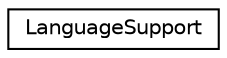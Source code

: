 digraph "Graphical Class Hierarchy"
{
 // LATEX_PDF_SIZE
  edge [fontname="Helvetica",fontsize="10",labelfontname="Helvetica",labelfontsize="10"];
  node [fontname="Helvetica",fontsize="10",shape=record];
  rankdir="LR";
  Node0 [label="LanguageSupport",height=0.2,width=0.4,color="black", fillcolor="white", style="filled",URL="$classLanguageSupport.html",tooltip="This class bundles a language with an optional set of supporting extensions."];
}
